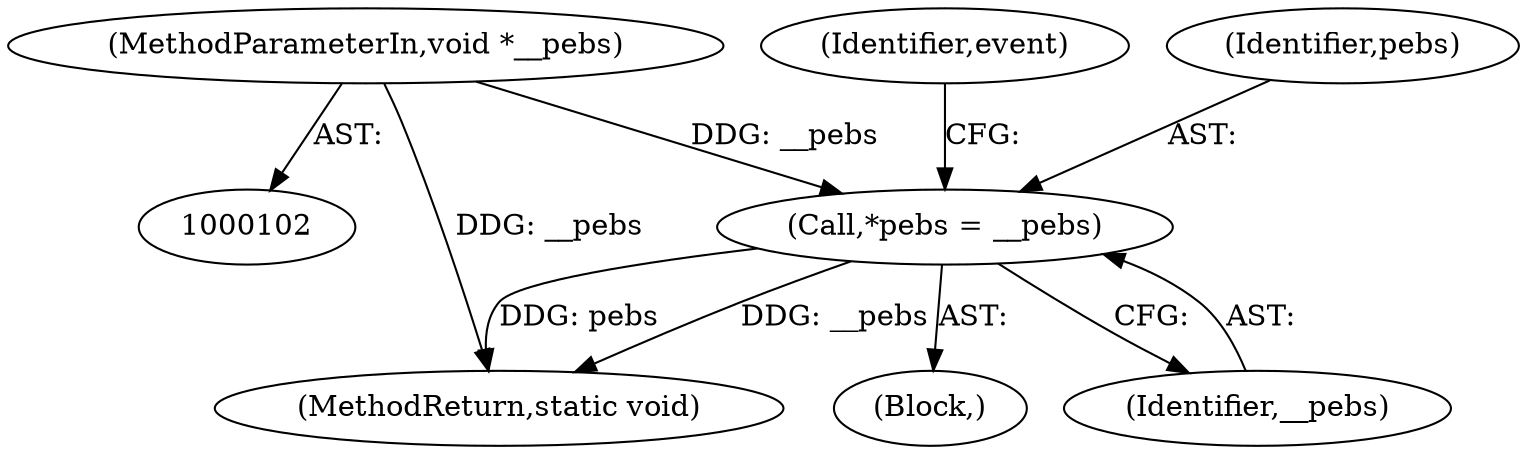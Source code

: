 digraph "0_linux_a8b0ca17b80e92faab46ee7179ba9e99ccb61233_47@pointer" {
"1000108" [label="(Call,*pebs = __pebs)"];
"1000105" [label="(MethodParameterIn,void *__pebs)"];
"1000116" [label="(Identifier,event)"];
"1000109" [label="(Identifier,pebs)"];
"1000189" [label="(MethodReturn,static void)"];
"1000106" [label="(Block,)"];
"1000110" [label="(Identifier,__pebs)"];
"1000105" [label="(MethodParameterIn,void *__pebs)"];
"1000108" [label="(Call,*pebs = __pebs)"];
"1000108" -> "1000106"  [label="AST: "];
"1000108" -> "1000110"  [label="CFG: "];
"1000109" -> "1000108"  [label="AST: "];
"1000110" -> "1000108"  [label="AST: "];
"1000116" -> "1000108"  [label="CFG: "];
"1000108" -> "1000189"  [label="DDG: __pebs"];
"1000108" -> "1000189"  [label="DDG: pebs"];
"1000105" -> "1000108"  [label="DDG: __pebs"];
"1000105" -> "1000102"  [label="AST: "];
"1000105" -> "1000189"  [label="DDG: __pebs"];
}
